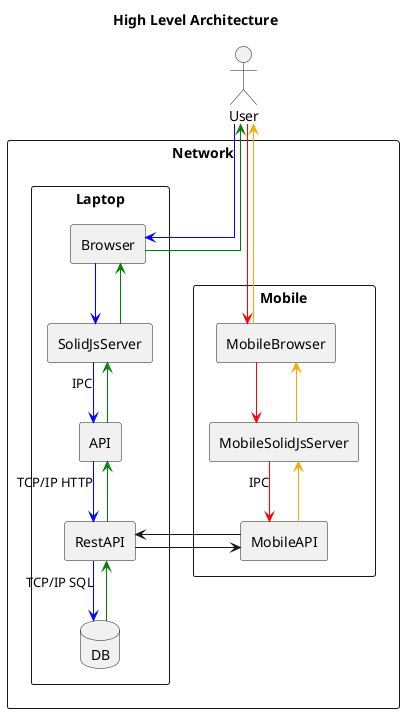 @startuml Api Management

title High Level Architecture

skinparam linetype ortho
actor User

rectangle Network{
    rectangle Laptop {
        database DB
        rectangle SolidJsServer
        rectangle API
        rectangle Browser
        rectangle RestAPI

        User -[#Blue]-> Browser
            Browser -[#Blue]-> SolidJsServer
                SolidJsServer -[#Blue]-> API: IPC
                    API -[#Blue]-> RestAPI: TCP/IP HTTP
                        RestAPI -[#Blue]-> DB: TCP/IP SQL
                        RestAPI <-[#Green]- DB
                    API <-[#Green]- RestAPI
                SolidJsServer <-[#Green]- API
            Browser <-[#Green]- SolidJsServer
        User <-[#Green]- Browser
        
    }
    rectangle Mobile {
        rectangle MobileBrowser
        rectangle MobileSolidJsServer
        rectangle MobileAPI

        User -[#Red]-> MobileBrowser
            MobileBrowser -[#Red]-> MobileSolidJsServer
                MobileSolidJsServer -[#Red]-> MobileAPI: IPC
                    MobileAPI -left-> RestAPI
                    MobileAPI <-right- RestAPI
                MobileSolidJsServer <-[#Orange]- MobileAPI
            MobileBrowser <-[#Orange]- MobileSolidJsServer
        User <-[#Orange]- MobileBrowser
    }
}

@enduml

